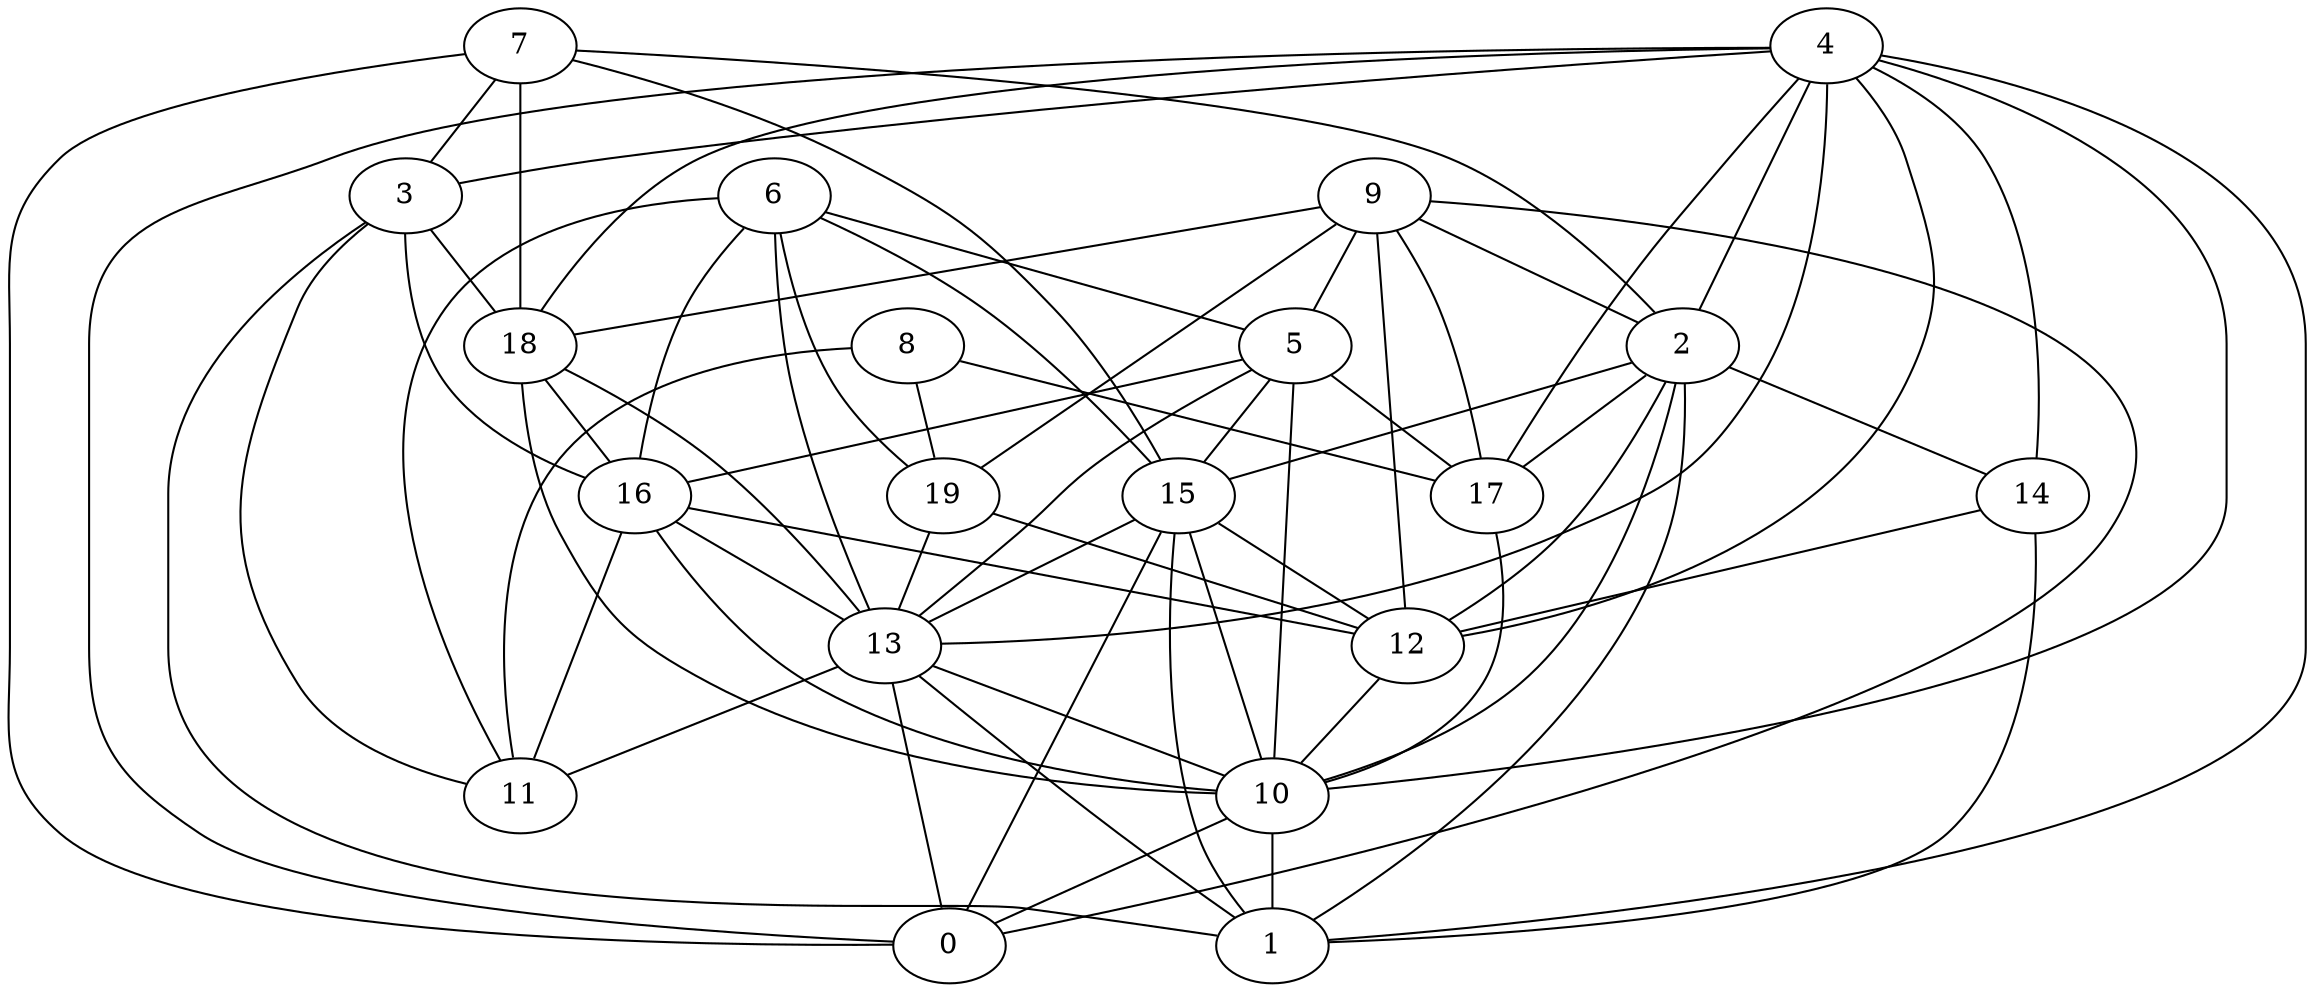 digraph GG_graph {

subgraph G_graph {
edge [color = black]
"6" -> "5" [dir = none]
"6" -> "11" [dir = none]
"6" -> "15" [dir = none]
"6" -> "16" [dir = none]
"6" -> "19" [dir = none]
"8" -> "11" [dir = none]
"8" -> "17" [dir = none]
"3" -> "18" [dir = none]
"3" -> "16" [dir = none]
"16" -> "13" [dir = none]
"7" -> "15" [dir = none]
"7" -> "18" [dir = none]
"7" -> "3" [dir = none]
"12" -> "10" [dir = none]
"14" -> "1" [dir = none]
"14" -> "12" [dir = none]
"5" -> "15" [dir = none]
"9" -> "0" [dir = none]
"9" -> "19" [dir = none]
"9" -> "2" [dir = none]
"9" -> "17" [dir = none]
"10" -> "1" [dir = none]
"2" -> "1" [dir = none]
"2" -> "12" [dir = none]
"2" -> "15" [dir = none]
"2" -> "17" [dir = none]
"2" -> "14" [dir = none]
"15" -> "13" [dir = none]
"15" -> "1" [dir = none]
"13" -> "11" [dir = none]
"13" -> "0" [dir = none]
"13" -> "10" [dir = none]
"18" -> "16" [dir = none]
"4" -> "14" [dir = none]
"4" -> "13" [dir = none]
"4" -> "2" [dir = none]
"4" -> "0" [dir = none]
"4" -> "18" [dir = none]
"4" -> "12" [dir = none]
"3" -> "11" [dir = none]
"5" -> "13" [dir = none]
"4" -> "1" [dir = none]
"5" -> "17" [dir = none]
"10" -> "0" [dir = none]
"16" -> "10" [dir = none]
"9" -> "12" [dir = none]
"6" -> "13" [dir = none]
"2" -> "10" [dir = none]
"18" -> "10" [dir = none]
"19" -> "13" [dir = none]
"19" -> "12" [dir = none]
"4" -> "3" [dir = none]
"8" -> "19" [dir = none]
"17" -> "10" [dir = none]
"5" -> "16" [dir = none]
"18" -> "13" [dir = none]
"9" -> "18" [dir = none]
"4" -> "17" [dir = none]
"13" -> "1" [dir = none]
"7" -> "0" [dir = none]
"3" -> "1" [dir = none]
"16" -> "11" [dir = none]
"4" -> "10" [dir = none]
"16" -> "12" [dir = none]
"15" -> "12" [dir = none]
"5" -> "10" [dir = none]
"15" -> "0" [dir = none]
"7" -> "2" [dir = none]
"9" -> "5" [dir = none]
"15" -> "10" [dir = none]
}

}
